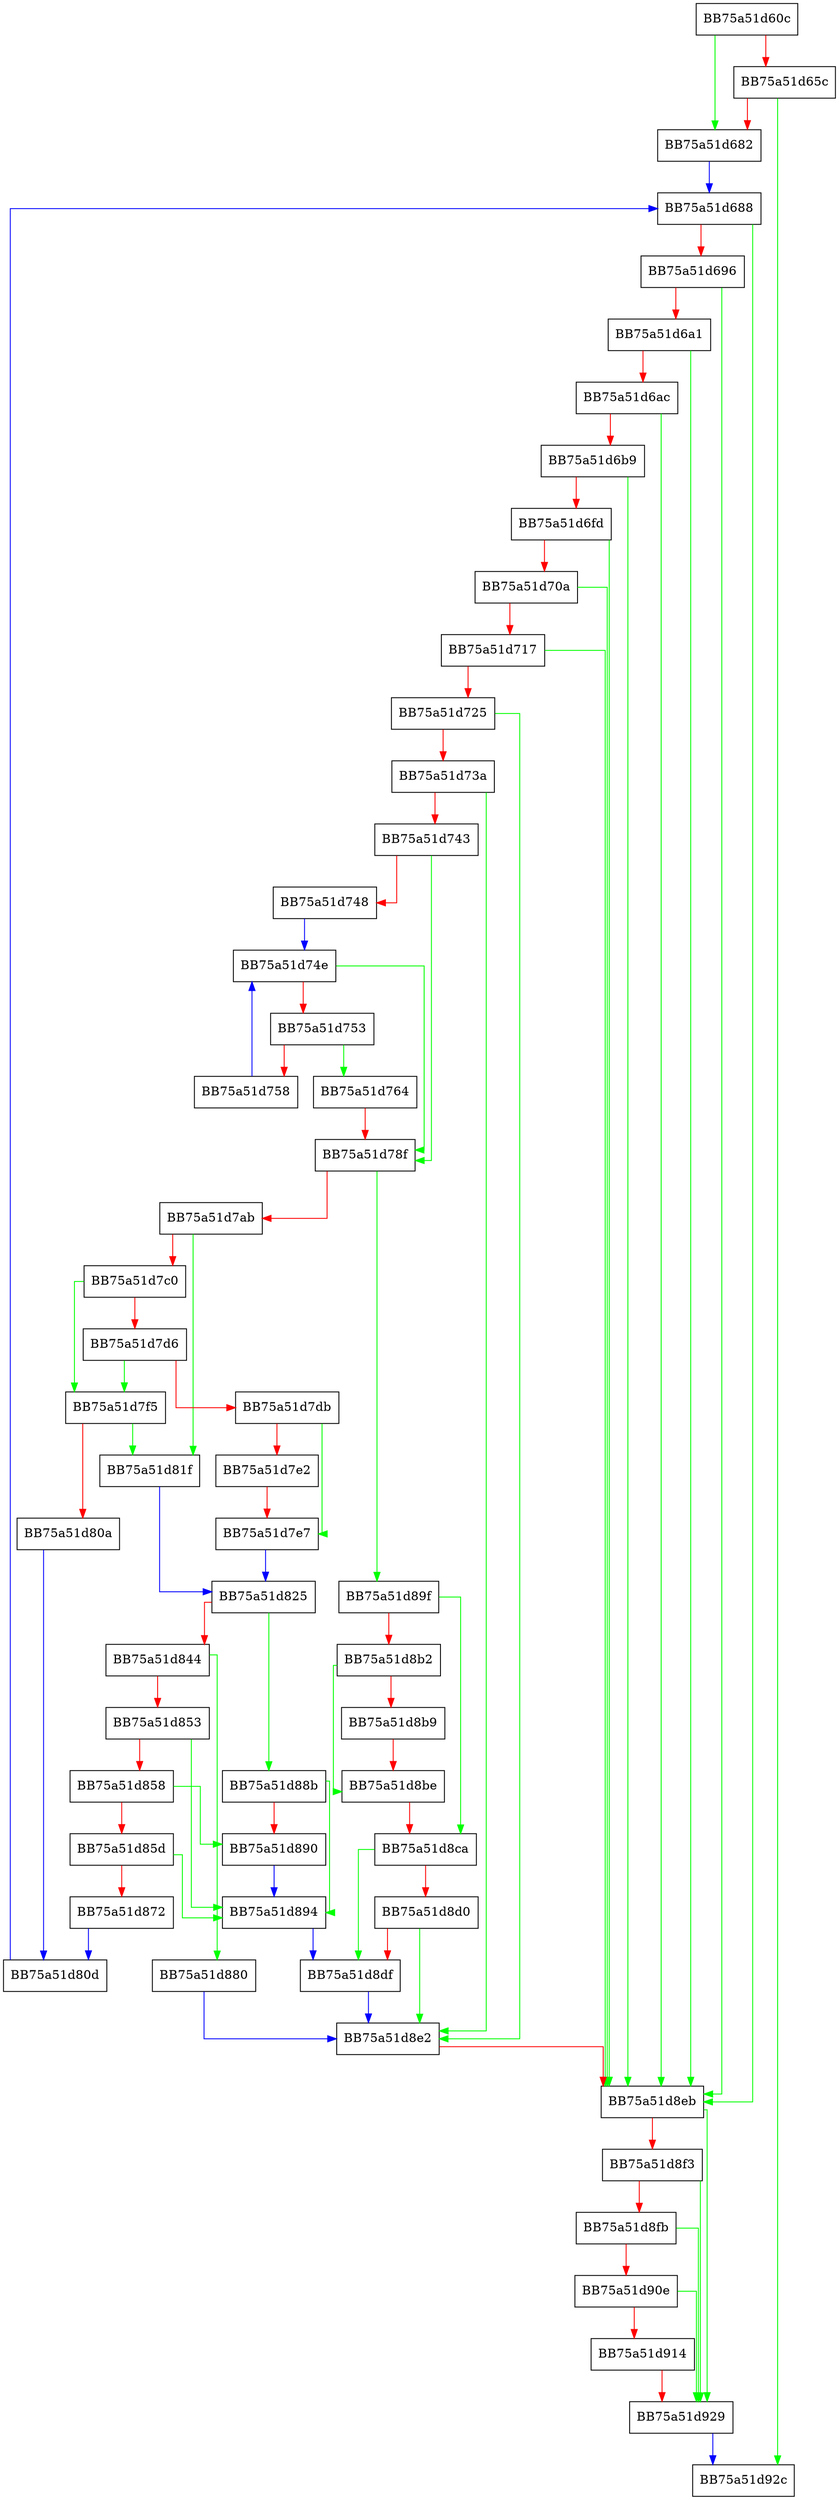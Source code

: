 digraph UnpackFolder {
  node [shape="box"];
  graph [splines=ortho];
  BB75a51d60c -> BB75a51d682 [color="green"];
  BB75a51d60c -> BB75a51d65c [color="red"];
  BB75a51d65c -> BB75a51d92c [color="green"];
  BB75a51d65c -> BB75a51d682 [color="red"];
  BB75a51d682 -> BB75a51d688 [color="blue"];
  BB75a51d688 -> BB75a51d8eb [color="green"];
  BB75a51d688 -> BB75a51d696 [color="red"];
  BB75a51d696 -> BB75a51d8eb [color="green"];
  BB75a51d696 -> BB75a51d6a1 [color="red"];
  BB75a51d6a1 -> BB75a51d8eb [color="green"];
  BB75a51d6a1 -> BB75a51d6ac [color="red"];
  BB75a51d6ac -> BB75a51d8eb [color="green"];
  BB75a51d6ac -> BB75a51d6b9 [color="red"];
  BB75a51d6b9 -> BB75a51d8eb [color="green"];
  BB75a51d6b9 -> BB75a51d6fd [color="red"];
  BB75a51d6fd -> BB75a51d8eb [color="green"];
  BB75a51d6fd -> BB75a51d70a [color="red"];
  BB75a51d70a -> BB75a51d8eb [color="green"];
  BB75a51d70a -> BB75a51d717 [color="red"];
  BB75a51d717 -> BB75a51d8eb [color="green"];
  BB75a51d717 -> BB75a51d725 [color="red"];
  BB75a51d725 -> BB75a51d8e2 [color="green"];
  BB75a51d725 -> BB75a51d73a [color="red"];
  BB75a51d73a -> BB75a51d8e2 [color="green"];
  BB75a51d73a -> BB75a51d743 [color="red"];
  BB75a51d743 -> BB75a51d78f [color="green"];
  BB75a51d743 -> BB75a51d748 [color="red"];
  BB75a51d748 -> BB75a51d74e [color="blue"];
  BB75a51d74e -> BB75a51d78f [color="green"];
  BB75a51d74e -> BB75a51d753 [color="red"];
  BB75a51d753 -> BB75a51d764 [color="green"];
  BB75a51d753 -> BB75a51d758 [color="red"];
  BB75a51d758 -> BB75a51d74e [color="blue"];
  BB75a51d764 -> BB75a51d78f [color="red"];
  BB75a51d78f -> BB75a51d89f [color="green"];
  BB75a51d78f -> BB75a51d7ab [color="red"];
  BB75a51d7ab -> BB75a51d81f [color="green"];
  BB75a51d7ab -> BB75a51d7c0 [color="red"];
  BB75a51d7c0 -> BB75a51d7f5 [color="green"];
  BB75a51d7c0 -> BB75a51d7d6 [color="red"];
  BB75a51d7d6 -> BB75a51d7f5 [color="green"];
  BB75a51d7d6 -> BB75a51d7db [color="red"];
  BB75a51d7db -> BB75a51d7e7 [color="green"];
  BB75a51d7db -> BB75a51d7e2 [color="red"];
  BB75a51d7e2 -> BB75a51d7e7 [color="red"];
  BB75a51d7e7 -> BB75a51d825 [color="blue"];
  BB75a51d7f5 -> BB75a51d81f [color="green"];
  BB75a51d7f5 -> BB75a51d80a [color="red"];
  BB75a51d80a -> BB75a51d80d [color="blue"];
  BB75a51d80d -> BB75a51d688 [color="blue"];
  BB75a51d81f -> BB75a51d825 [color="blue"];
  BB75a51d825 -> BB75a51d88b [color="green"];
  BB75a51d825 -> BB75a51d844 [color="red"];
  BB75a51d844 -> BB75a51d880 [color="green"];
  BB75a51d844 -> BB75a51d853 [color="red"];
  BB75a51d853 -> BB75a51d894 [color="green"];
  BB75a51d853 -> BB75a51d858 [color="red"];
  BB75a51d858 -> BB75a51d890 [color="green"];
  BB75a51d858 -> BB75a51d85d [color="red"];
  BB75a51d85d -> BB75a51d894 [color="green"];
  BB75a51d85d -> BB75a51d872 [color="red"];
  BB75a51d872 -> BB75a51d80d [color="blue"];
  BB75a51d880 -> BB75a51d8e2 [color="blue"];
  BB75a51d88b -> BB75a51d894 [color="green"];
  BB75a51d88b -> BB75a51d890 [color="red"];
  BB75a51d890 -> BB75a51d894 [color="blue"];
  BB75a51d894 -> BB75a51d8df [color="blue"];
  BB75a51d89f -> BB75a51d8ca [color="green"];
  BB75a51d89f -> BB75a51d8b2 [color="red"];
  BB75a51d8b2 -> BB75a51d8be [color="green"];
  BB75a51d8b2 -> BB75a51d8b9 [color="red"];
  BB75a51d8b9 -> BB75a51d8be [color="red"];
  BB75a51d8be -> BB75a51d8ca [color="red"];
  BB75a51d8ca -> BB75a51d8df [color="green"];
  BB75a51d8ca -> BB75a51d8d0 [color="red"];
  BB75a51d8d0 -> BB75a51d8e2 [color="green"];
  BB75a51d8d0 -> BB75a51d8df [color="red"];
  BB75a51d8df -> BB75a51d8e2 [color="blue"];
  BB75a51d8e2 -> BB75a51d8eb [color="red"];
  BB75a51d8eb -> BB75a51d929 [color="green"];
  BB75a51d8eb -> BB75a51d8f3 [color="red"];
  BB75a51d8f3 -> BB75a51d929 [color="green"];
  BB75a51d8f3 -> BB75a51d8fb [color="red"];
  BB75a51d8fb -> BB75a51d929 [color="green"];
  BB75a51d8fb -> BB75a51d90e [color="red"];
  BB75a51d90e -> BB75a51d929 [color="green"];
  BB75a51d90e -> BB75a51d914 [color="red"];
  BB75a51d914 -> BB75a51d929 [color="red"];
  BB75a51d929 -> BB75a51d92c [color="blue"];
}